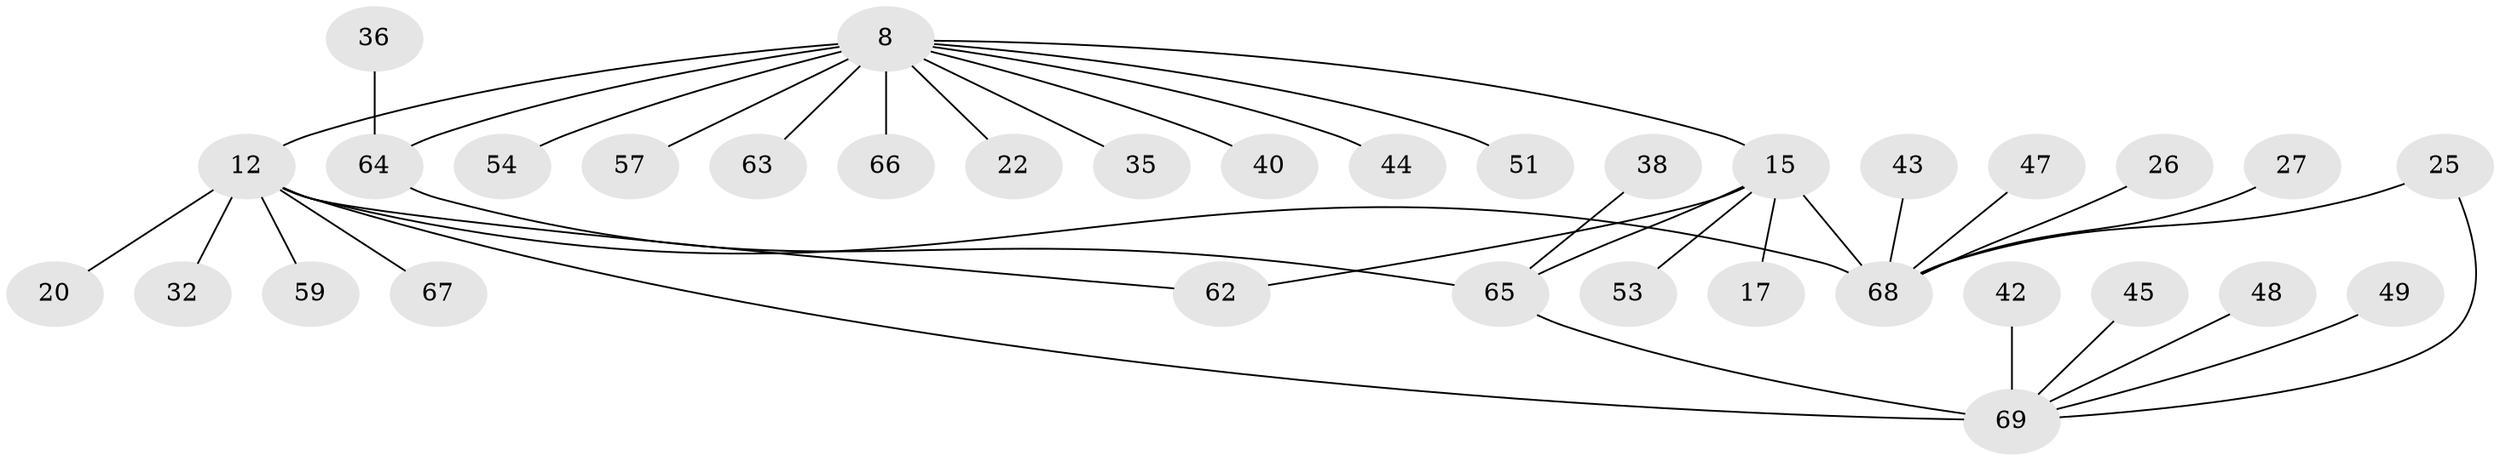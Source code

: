 // original degree distribution, {6: 0.043478260869565216, 5: 0.07246376811594203, 3: 0.07246376811594203, 10: 0.014492753623188406, 4: 0.043478260869565216, 9: 0.028985507246376812, 7: 0.014492753623188406, 1: 0.5362318840579711, 2: 0.17391304347826086}
// Generated by graph-tools (version 1.1) at 2025/55/03/09/25 04:55:49]
// undirected, 34 vertices, 38 edges
graph export_dot {
graph [start="1"]
  node [color=gray90,style=filled];
  8 [super="+3"];
  12 [super="+10+9"];
  15;
  17;
  20;
  22;
  25;
  26;
  27;
  32;
  35;
  36 [super="+18"];
  38;
  40;
  42;
  43;
  44;
  45;
  47 [super="+28"];
  48;
  49;
  51;
  53 [super="+23"];
  54;
  57 [super="+37"];
  59;
  62 [super="+58"];
  63 [super="+60"];
  64 [super="+2"];
  65 [super="+56+61+6"];
  66;
  67;
  68 [super="+55+11+41"];
  69 [super="+34+5"];
  8 -- 15 [weight=2];
  8 -- 22 [weight=2];
  8 -- 35;
  8 -- 44;
  8 -- 51;
  8 -- 66;
  8 -- 40;
  8 -- 12 [weight=3];
  8 -- 54;
  8 -- 57;
  8 -- 63;
  8 -- 64 [weight=2];
  12 -- 32;
  12 -- 20;
  12 -- 59;
  12 -- 67;
  12 -- 62;
  12 -- 68 [weight=2];
  12 -- 69 [weight=2];
  15 -- 17;
  15 -- 53;
  15 -- 68 [weight=3];
  15 -- 62;
  15 -- 65;
  25 -- 68;
  25 -- 69;
  26 -- 68;
  27 -- 68;
  36 -- 64;
  38 -- 65;
  42 -- 69;
  43 -- 68;
  45 -- 69;
  47 -- 68;
  48 -- 69;
  49 -- 69;
  64 -- 65;
  65 -- 69 [weight=2];
}
